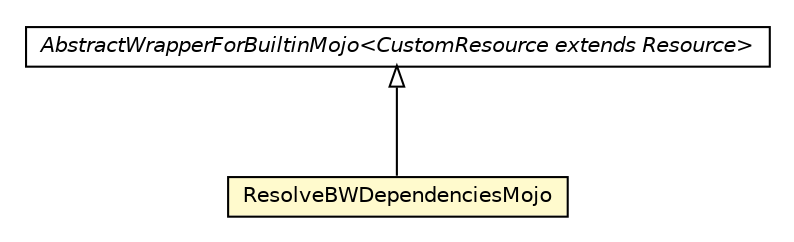 #!/usr/local/bin/dot
#
# Class diagram 
# Generated by UMLGraph version R5_6-24-gf6e263 (http://www.umlgraph.org/)
#

digraph G {
	edge [fontname="Helvetica",fontsize=10,labelfontname="Helvetica",labelfontsize=10];
	node [fontname="Helvetica",fontsize=10,shape=plaintext];
	nodesep=0.25;
	ranksep=0.5;
	// fr.fastconnect.factory.tibco.bw.maven.builtin.AbstractWrapperForBuiltinMojo<CustomResource extends org.apache.maven.model.Resource>
	c4020 [label=<<table title="fr.fastconnect.factory.tibco.bw.maven.builtin.AbstractWrapperForBuiltinMojo" border="0" cellborder="1" cellspacing="0" cellpadding="2" port="p" href="./AbstractWrapperForBuiltinMojo.html">
		<tr><td><table border="0" cellspacing="0" cellpadding="1">
<tr><td align="center" balign="center"><font face="Helvetica-Oblique"> AbstractWrapperForBuiltinMojo&lt;CustomResource extends Resource&gt; </font></td></tr>
		</table></td></tr>
		</table>>, URL="./AbstractWrapperForBuiltinMojo.html", fontname="Helvetica", fontcolor="black", fontsize=10.0];
	// fr.fastconnect.factory.tibco.bw.maven.builtin.ResolveBWDependenciesMojo
	c4023 [label=<<table title="fr.fastconnect.factory.tibco.bw.maven.builtin.ResolveBWDependenciesMojo" border="0" cellborder="1" cellspacing="0" cellpadding="2" port="p" bgcolor="lemonChiffon" href="./ResolveBWDependenciesMojo.html">
		<tr><td><table border="0" cellspacing="0" cellpadding="1">
<tr><td align="center" balign="center"> ResolveBWDependenciesMojo </td></tr>
		</table></td></tr>
		</table>>, URL="./ResolveBWDependenciesMojo.html", fontname="Helvetica", fontcolor="black", fontsize=10.0];
	//fr.fastconnect.factory.tibco.bw.maven.builtin.ResolveBWDependenciesMojo extends fr.fastconnect.factory.tibco.bw.maven.builtin.AbstractWrapperForBuiltinMojo<org.apache.maven.model.Resource>
	c4020:p -> c4023:p [dir=back,arrowtail=empty];
}


